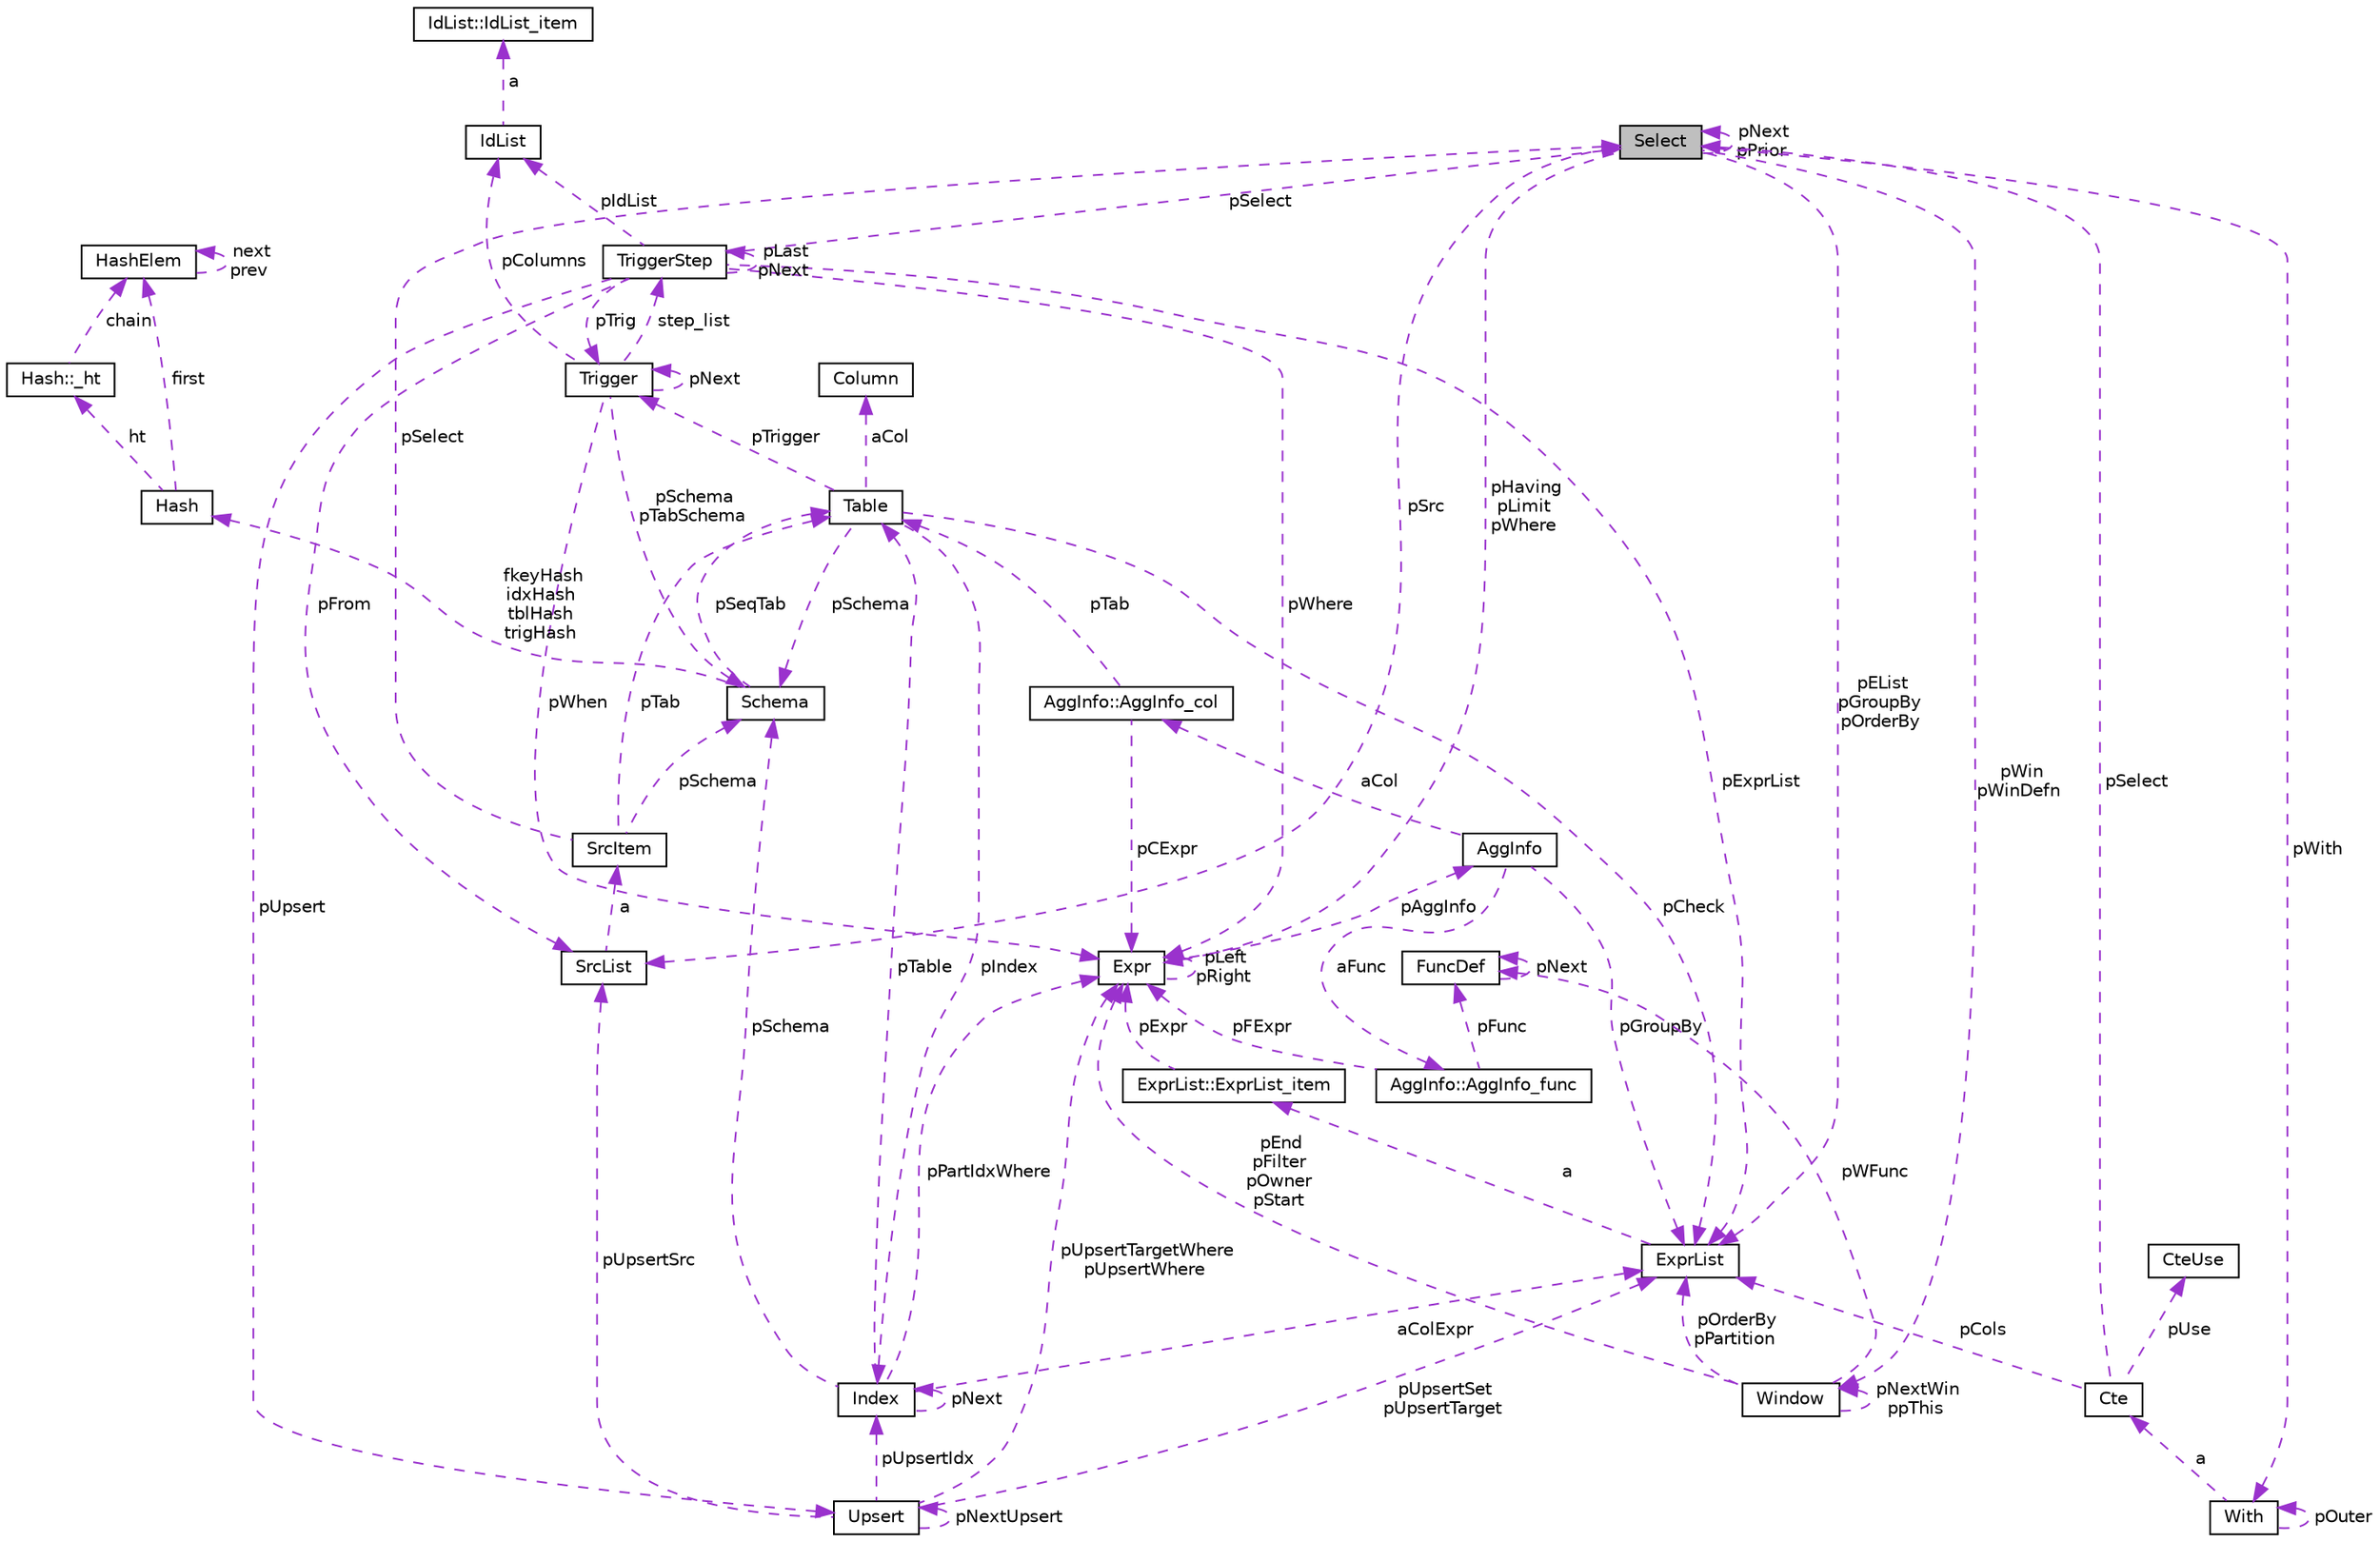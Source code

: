 digraph "Select"
{
 // LATEX_PDF_SIZE
  edge [fontname="Helvetica",fontsize="10",labelfontname="Helvetica",labelfontsize="10"];
  node [fontname="Helvetica",fontsize="10",shape=record];
  Node1 [label="Select",height=0.2,width=0.4,color="black", fillcolor="grey75", style="filled", fontcolor="black",tooltip=" "];
  Node2 -> Node1 [dir="back",color="darkorchid3",fontsize="10",style="dashed",label=" pEList\npGroupBy\npOrderBy" ,fontname="Helvetica"];
  Node2 [label="ExprList",height=0.2,width=0.4,color="black", fillcolor="white", style="filled",URL="$db/d1b/sqlite3_8c.html#d5/d5c/structExprList",tooltip=" "];
  Node3 -> Node2 [dir="back",color="darkorchid3",fontsize="10",style="dashed",label=" a" ,fontname="Helvetica"];
  Node3 [label="ExprList::ExprList_item",height=0.2,width=0.4,color="black", fillcolor="white", style="filled",URL="$db/d1b/sqlite3_8c.html#d8/dae/structExprList_1_1ExprList__item",tooltip=" "];
  Node4 -> Node3 [dir="back",color="darkorchid3",fontsize="10",style="dashed",label=" pExpr" ,fontname="Helvetica"];
  Node4 [label="Expr",height=0.2,width=0.4,color="black", fillcolor="white", style="filled",URL="$db/d1b/sqlite3_8c.html#d4/dfb/structExpr",tooltip=" "];
  Node4 -> Node4 [dir="back",color="darkorchid3",fontsize="10",style="dashed",label=" pLeft\npRight" ,fontname="Helvetica"];
  Node5 -> Node4 [dir="back",color="darkorchid3",fontsize="10",style="dashed",label=" pAggInfo" ,fontname="Helvetica"];
  Node5 [label="AggInfo",height=0.2,width=0.4,color="black", fillcolor="white", style="filled",URL="$db/d1b/sqlite3_8c.html#d2/dc8/structAggInfo",tooltip=" "];
  Node2 -> Node5 [dir="back",color="darkorchid3",fontsize="10",style="dashed",label=" pGroupBy" ,fontname="Helvetica"];
  Node6 -> Node5 [dir="back",color="darkorchid3",fontsize="10",style="dashed",label=" aCol" ,fontname="Helvetica"];
  Node6 [label="AggInfo::AggInfo_col",height=0.2,width=0.4,color="black", fillcolor="white", style="filled",URL="$db/d1b/sqlite3_8c.html#d6/d3a/structAggInfo_1_1AggInfo__col",tooltip=" "];
  Node7 -> Node6 [dir="back",color="darkorchid3",fontsize="10",style="dashed",label=" pTab" ,fontname="Helvetica"];
  Node7 [label="Table",height=0.2,width=0.4,color="black", fillcolor="white", style="filled",URL="$db/d1b/sqlite3_8c.html#dc/dcb/structTable",tooltip=" "];
  Node8 -> Node7 [dir="back",color="darkorchid3",fontsize="10",style="dashed",label=" aCol" ,fontname="Helvetica"];
  Node8 [label="Column",height=0.2,width=0.4,color="black", fillcolor="white", style="filled",URL="$db/d1b/sqlite3_8c.html#dc/dc1/structColumn",tooltip=" "];
  Node9 -> Node7 [dir="back",color="darkorchid3",fontsize="10",style="dashed",label=" pIndex" ,fontname="Helvetica"];
  Node9 [label="Index",height=0.2,width=0.4,color="black", fillcolor="white", style="filled",URL="$db/d1b/sqlite3_8c.html#df/d86/structIndex",tooltip=" "];
  Node7 -> Node9 [dir="back",color="darkorchid3",fontsize="10",style="dashed",label=" pTable" ,fontname="Helvetica"];
  Node9 -> Node9 [dir="back",color="darkorchid3",fontsize="10",style="dashed",label=" pNext" ,fontname="Helvetica"];
  Node10 -> Node9 [dir="back",color="darkorchid3",fontsize="10",style="dashed",label=" pSchema" ,fontname="Helvetica"];
  Node10 [label="Schema",height=0.2,width=0.4,color="black", fillcolor="white", style="filled",URL="$db/d1b/sqlite3_8c.html#d8/db0/structSchema",tooltip=" "];
  Node11 -> Node10 [dir="back",color="darkorchid3",fontsize="10",style="dashed",label=" fkeyHash\nidxHash\ntblHash\ntrigHash" ,fontname="Helvetica"];
  Node11 [label="Hash",height=0.2,width=0.4,color="black", fillcolor="white", style="filled",URL="$db/d1b/sqlite3_8c.html#d1/dbe/structHash",tooltip=" "];
  Node12 -> Node11 [dir="back",color="darkorchid3",fontsize="10",style="dashed",label=" first" ,fontname="Helvetica"];
  Node12 [label="HashElem",height=0.2,width=0.4,color="black", fillcolor="white", style="filled",URL="$db/d1b/sqlite3_8c.html#da/d21/structHashElem",tooltip=" "];
  Node12 -> Node12 [dir="back",color="darkorchid3",fontsize="10",style="dashed",label=" next\nprev" ,fontname="Helvetica"];
  Node13 -> Node11 [dir="back",color="darkorchid3",fontsize="10",style="dashed",label=" ht" ,fontname="Helvetica"];
  Node13 [label="Hash::_ht",height=0.2,width=0.4,color="black", fillcolor="white", style="filled",URL="$db/d1b/sqlite3_8c.html#d7/d1f/structHash_1_1__ht",tooltip=" "];
  Node12 -> Node13 [dir="back",color="darkorchid3",fontsize="10",style="dashed",label=" chain" ,fontname="Helvetica"];
  Node7 -> Node10 [dir="back",color="darkorchid3",fontsize="10",style="dashed",label=" pSeqTab" ,fontname="Helvetica"];
  Node4 -> Node9 [dir="back",color="darkorchid3",fontsize="10",style="dashed",label=" pPartIdxWhere" ,fontname="Helvetica"];
  Node2 -> Node9 [dir="back",color="darkorchid3",fontsize="10",style="dashed",label=" aColExpr" ,fontname="Helvetica"];
  Node2 -> Node7 [dir="back",color="darkorchid3",fontsize="10",style="dashed",label=" pCheck" ,fontname="Helvetica"];
  Node14 -> Node7 [dir="back",color="darkorchid3",fontsize="10",style="dashed",label=" pTrigger" ,fontname="Helvetica"];
  Node14 [label="Trigger",height=0.2,width=0.4,color="black", fillcolor="white", style="filled",URL="$db/d1b/sqlite3_8c.html#dc/d15/structTrigger",tooltip=" "];
  Node4 -> Node14 [dir="back",color="darkorchid3",fontsize="10",style="dashed",label=" pWhen" ,fontname="Helvetica"];
  Node15 -> Node14 [dir="back",color="darkorchid3",fontsize="10",style="dashed",label=" pColumns" ,fontname="Helvetica"];
  Node15 [label="IdList",height=0.2,width=0.4,color="black", fillcolor="white", style="filled",URL="$db/d1b/sqlite3_8c.html#da/d69/structIdList",tooltip=" "];
  Node16 -> Node15 [dir="back",color="darkorchid3",fontsize="10",style="dashed",label=" a" ,fontname="Helvetica"];
  Node16 [label="IdList::IdList_item",height=0.2,width=0.4,color="black", fillcolor="white", style="filled",URL="$db/d1b/sqlite3_8c.html#d4/dc3/structIdList_1_1IdList__item",tooltip=" "];
  Node10 -> Node14 [dir="back",color="darkorchid3",fontsize="10",style="dashed",label=" pSchema\npTabSchema" ,fontname="Helvetica"];
  Node17 -> Node14 [dir="back",color="darkorchid3",fontsize="10",style="dashed",label=" step_list" ,fontname="Helvetica"];
  Node17 [label="TriggerStep",height=0.2,width=0.4,color="black", fillcolor="white", style="filled",URL="$db/d1b/sqlite3_8c.html#d5/da5/structTriggerStep",tooltip=" "];
  Node14 -> Node17 [dir="back",color="darkorchid3",fontsize="10",style="dashed",label=" pTrig" ,fontname="Helvetica"];
  Node1 -> Node17 [dir="back",color="darkorchid3",fontsize="10",style="dashed",label=" pSelect" ,fontname="Helvetica"];
  Node18 -> Node17 [dir="back",color="darkorchid3",fontsize="10",style="dashed",label=" pFrom" ,fontname="Helvetica"];
  Node18 [label="SrcList",height=0.2,width=0.4,color="black", fillcolor="white", style="filled",URL="$db/d1b/sqlite3_8c.html#de/deb/structSrcList",tooltip=" "];
  Node19 -> Node18 [dir="back",color="darkorchid3",fontsize="10",style="dashed",label=" a" ,fontname="Helvetica"];
  Node19 [label="SrcItem",height=0.2,width=0.4,color="black", fillcolor="white", style="filled",URL="$db/d1b/sqlite3_8c.html#d0/d26/structSrcItem",tooltip=" "];
  Node10 -> Node19 [dir="back",color="darkorchid3",fontsize="10",style="dashed",label=" pSchema" ,fontname="Helvetica"];
  Node7 -> Node19 [dir="back",color="darkorchid3",fontsize="10",style="dashed",label=" pTab" ,fontname="Helvetica"];
  Node1 -> Node19 [dir="back",color="darkorchid3",fontsize="10",style="dashed",label=" pSelect" ,fontname="Helvetica"];
  Node4 -> Node17 [dir="back",color="darkorchid3",fontsize="10",style="dashed",label=" pWhere" ,fontname="Helvetica"];
  Node2 -> Node17 [dir="back",color="darkorchid3",fontsize="10",style="dashed",label=" pExprList" ,fontname="Helvetica"];
  Node15 -> Node17 [dir="back",color="darkorchid3",fontsize="10",style="dashed",label=" pIdList" ,fontname="Helvetica"];
  Node20 -> Node17 [dir="back",color="darkorchid3",fontsize="10",style="dashed",label=" pUpsert" ,fontname="Helvetica"];
  Node20 [label="Upsert",height=0.2,width=0.4,color="black", fillcolor="white", style="filled",URL="$db/d1b/sqlite3_8c.html#da/d8e/structUpsert",tooltip=" "];
  Node2 -> Node20 [dir="back",color="darkorchid3",fontsize="10",style="dashed",label=" pUpsertSet\npUpsertTarget" ,fontname="Helvetica"];
  Node4 -> Node20 [dir="back",color="darkorchid3",fontsize="10",style="dashed",label=" pUpsertTargetWhere\npUpsertWhere" ,fontname="Helvetica"];
  Node20 -> Node20 [dir="back",color="darkorchid3",fontsize="10",style="dashed",label=" pNextUpsert" ,fontname="Helvetica"];
  Node9 -> Node20 [dir="back",color="darkorchid3",fontsize="10",style="dashed",label=" pUpsertIdx" ,fontname="Helvetica"];
  Node18 -> Node20 [dir="back",color="darkorchid3",fontsize="10",style="dashed",label=" pUpsertSrc" ,fontname="Helvetica"];
  Node17 -> Node17 [dir="back",color="darkorchid3",fontsize="10",style="dashed",label=" pLast\npNext" ,fontname="Helvetica"];
  Node14 -> Node14 [dir="back",color="darkorchid3",fontsize="10",style="dashed",label=" pNext" ,fontname="Helvetica"];
  Node10 -> Node7 [dir="back",color="darkorchid3",fontsize="10",style="dashed",label=" pSchema" ,fontname="Helvetica"];
  Node4 -> Node6 [dir="back",color="darkorchid3",fontsize="10",style="dashed",label=" pCExpr" ,fontname="Helvetica"];
  Node21 -> Node5 [dir="back",color="darkorchid3",fontsize="10",style="dashed",label=" aFunc" ,fontname="Helvetica"];
  Node21 [label="AggInfo::AggInfo_func",height=0.2,width=0.4,color="black", fillcolor="white", style="filled",URL="$db/d1b/sqlite3_8c.html#d3/d2e/structAggInfo_1_1AggInfo__func",tooltip=" "];
  Node4 -> Node21 [dir="back",color="darkorchid3",fontsize="10",style="dashed",label=" pFExpr" ,fontname="Helvetica"];
  Node22 -> Node21 [dir="back",color="darkorchid3",fontsize="10",style="dashed",label=" pFunc" ,fontname="Helvetica"];
  Node22 [label="FuncDef",height=0.2,width=0.4,color="black", fillcolor="white", style="filled",URL="$d1/d3a/structFuncDef.html",tooltip=" "];
  Node22 -> Node22 [dir="back",color="darkorchid3",fontsize="10",style="dashed",label=" pNext" ,fontname="Helvetica"];
  Node18 -> Node1 [dir="back",color="darkorchid3",fontsize="10",style="dashed",label=" pSrc" ,fontname="Helvetica"];
  Node4 -> Node1 [dir="back",color="darkorchid3",fontsize="10",style="dashed",label=" pHaving\npLimit\npWhere" ,fontname="Helvetica"];
  Node1 -> Node1 [dir="back",color="darkorchid3",fontsize="10",style="dashed",label=" pNext\npPrior" ,fontname="Helvetica"];
  Node23 -> Node1 [dir="back",color="darkorchid3",fontsize="10",style="dashed",label=" pWith" ,fontname="Helvetica"];
  Node23 [label="With",height=0.2,width=0.4,color="black", fillcolor="white", style="filled",URL="$db/d1b/sqlite3_8c.html#df/d70/structWith",tooltip=" "];
  Node23 -> Node23 [dir="back",color="darkorchid3",fontsize="10",style="dashed",label=" pOuter" ,fontname="Helvetica"];
  Node24 -> Node23 [dir="back",color="darkorchid3",fontsize="10",style="dashed",label=" a" ,fontname="Helvetica"];
  Node24 [label="Cte",height=0.2,width=0.4,color="black", fillcolor="white", style="filled",URL="$db/d1b/sqlite3_8c.html#da/dbd/structCte",tooltip=" "];
  Node2 -> Node24 [dir="back",color="darkorchid3",fontsize="10",style="dashed",label=" pCols" ,fontname="Helvetica"];
  Node1 -> Node24 [dir="back",color="darkorchid3",fontsize="10",style="dashed",label=" pSelect" ,fontname="Helvetica"];
  Node25 -> Node24 [dir="back",color="darkorchid3",fontsize="10",style="dashed",label=" pUse" ,fontname="Helvetica"];
  Node25 [label="CteUse",height=0.2,width=0.4,color="black", fillcolor="white", style="filled",URL="$db/d1b/sqlite3_8c.html#d1/d27/structCteUse",tooltip=" "];
  Node26 -> Node1 [dir="back",color="darkorchid3",fontsize="10",style="dashed",label=" pWin\npWinDefn" ,fontname="Helvetica"];
  Node26 [label="Window",height=0.2,width=0.4,color="black", fillcolor="white", style="filled",URL="$db/d1b/sqlite3_8c.html#d6/d08/structWindow",tooltip=" "];
  Node2 -> Node26 [dir="back",color="darkorchid3",fontsize="10",style="dashed",label=" pOrderBy\npPartition" ,fontname="Helvetica"];
  Node4 -> Node26 [dir="back",color="darkorchid3",fontsize="10",style="dashed",label=" pEnd\npFilter\npOwner\npStart" ,fontname="Helvetica"];
  Node26 -> Node26 [dir="back",color="darkorchid3",fontsize="10",style="dashed",label=" pNextWin\nppThis" ,fontname="Helvetica"];
  Node22 -> Node26 [dir="back",color="darkorchid3",fontsize="10",style="dashed",label=" pWFunc" ,fontname="Helvetica"];
}
